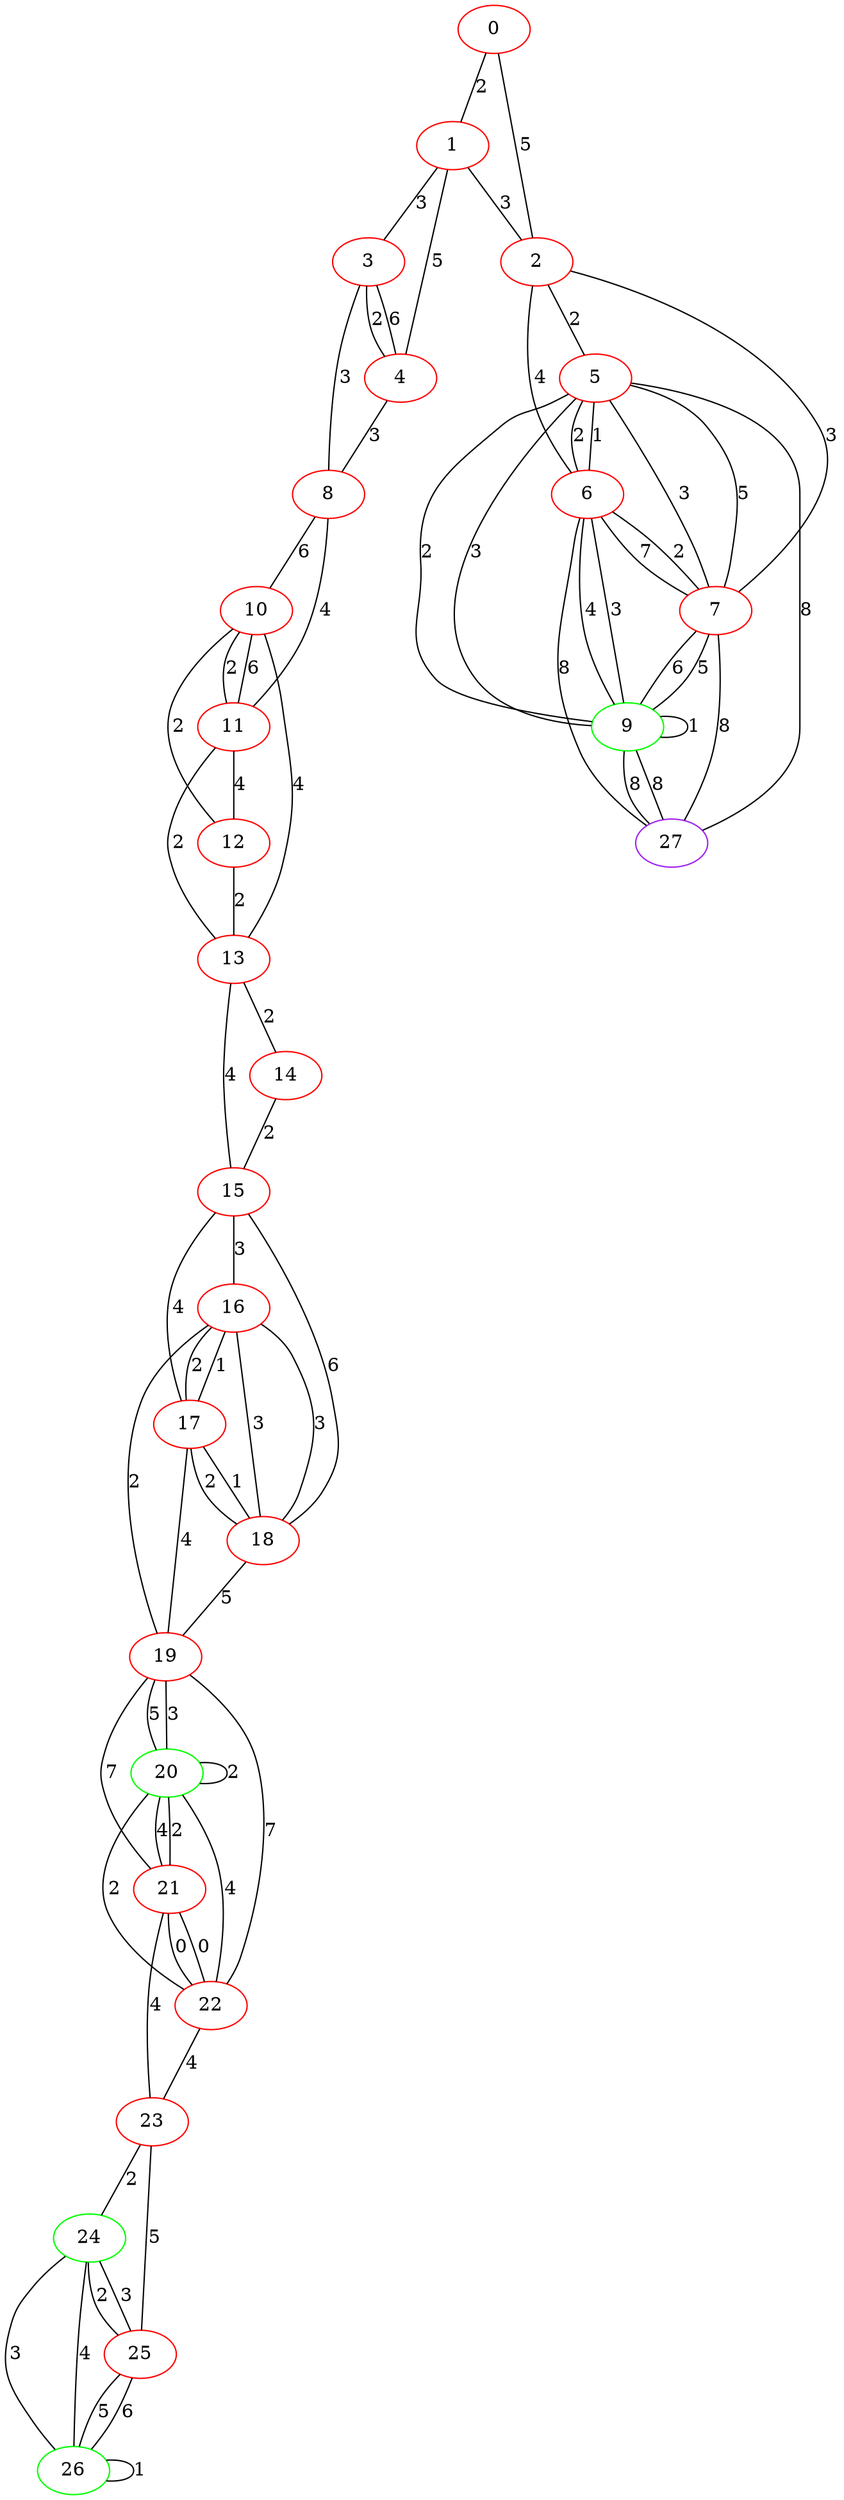 graph "" {
0 [color=red, weight=1];
1 [color=red, weight=1];
2 [color=red, weight=1];
3 [color=red, weight=1];
4 [color=red, weight=1];
5 [color=red, weight=1];
6 [color=red, weight=1];
7 [color=red, weight=1];
8 [color=red, weight=1];
9 [color=green, weight=2];
10 [color=red, weight=1];
11 [color=red, weight=1];
12 [color=red, weight=1];
13 [color=red, weight=1];
14 [color=red, weight=1];
15 [color=red, weight=1];
16 [color=red, weight=1];
17 [color=red, weight=1];
18 [color=red, weight=1];
19 [color=red, weight=1];
20 [color=green, weight=2];
21 [color=red, weight=1];
22 [color=red, weight=1];
23 [color=red, weight=1];
24 [color=green, weight=2];
25 [color=red, weight=1];
26 [color=green, weight=2];
27 [color=purple, weight=4];
0 -- 1  [key=0, label=2];
0 -- 2  [key=0, label=5];
1 -- 2  [key=0, label=3];
1 -- 3  [key=0, label=3];
1 -- 4  [key=0, label=5];
2 -- 5  [key=0, label=2];
2 -- 6  [key=0, label=4];
2 -- 7  [key=0, label=3];
3 -- 8  [key=0, label=3];
3 -- 4  [key=0, label=2];
3 -- 4  [key=1, label=6];
4 -- 8  [key=0, label=3];
5 -- 9  [key=0, label=2];
5 -- 9  [key=1, label=3];
5 -- 27  [key=0, label=8];
5 -- 6  [key=0, label=2];
5 -- 6  [key=1, label=1];
5 -- 7  [key=0, label=5];
5 -- 7  [key=1, label=3];
6 -- 9  [key=0, label=3];
6 -- 9  [key=1, label=4];
6 -- 27  [key=0, label=8];
6 -- 7  [key=0, label=7];
6 -- 7  [key=1, label=2];
7 -- 9  [key=0, label=5];
7 -- 9  [key=1, label=6];
7 -- 27  [key=0, label=8];
8 -- 11  [key=0, label=4];
8 -- 10  [key=0, label=6];
9 -- 9  [key=0, label=1];
9 -- 27  [key=0, label=8];
9 -- 27  [key=1, label=8];
10 -- 11  [key=0, label=6];
10 -- 11  [key=1, label=2];
10 -- 12  [key=0, label=2];
10 -- 13  [key=0, label=4];
11 -- 12  [key=0, label=4];
11 -- 13  [key=0, label=2];
12 -- 13  [key=0, label=2];
13 -- 14  [key=0, label=2];
13 -- 15  [key=0, label=4];
14 -- 15  [key=0, label=2];
15 -- 16  [key=0, label=3];
15 -- 17  [key=0, label=4];
15 -- 18  [key=0, label=6];
16 -- 17  [key=0, label=1];
16 -- 17  [key=1, label=2];
16 -- 18  [key=0, label=3];
16 -- 18  [key=1, label=3];
16 -- 19  [key=0, label=2];
17 -- 18  [key=0, label=2];
17 -- 18  [key=1, label=1];
17 -- 19  [key=0, label=4];
18 -- 19  [key=0, label=5];
19 -- 20  [key=0, label=3];
19 -- 20  [key=1, label=5];
19 -- 21  [key=0, label=7];
19 -- 22  [key=0, label=7];
20 -- 20  [key=0, label=2];
20 -- 21  [key=0, label=4];
20 -- 21  [key=1, label=2];
20 -- 22  [key=0, label=4];
20 -- 22  [key=1, label=2];
21 -- 22  [key=0, label=0];
21 -- 22  [key=1, label=0];
21 -- 23  [key=0, label=4];
22 -- 23  [key=0, label=4];
23 -- 24  [key=0, label=2];
23 -- 25  [key=0, label=5];
24 -- 25  [key=0, label=3];
24 -- 25  [key=1, label=2];
24 -- 26  [key=0, label=3];
24 -- 26  [key=1, label=4];
25 -- 26  [key=0, label=5];
25 -- 26  [key=1, label=6];
26 -- 26  [key=0, label=1];
}
